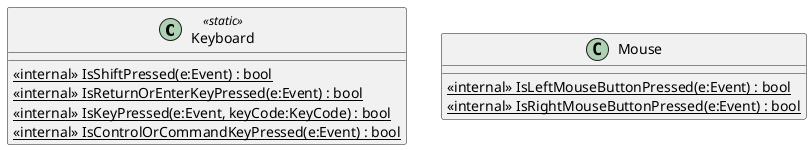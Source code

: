 @startuml
class Keyboard <<static>> {
    <<internal>> {static} IsShiftPressed(e:Event) : bool
    <<internal>> {static} IsReturnOrEnterKeyPressed(e:Event) : bool
    <<internal>> {static} IsKeyPressed(e:Event, keyCode:KeyCode) : bool
    <<internal>> {static} IsControlOrCommandKeyPressed(e:Event) : bool
}
class Mouse {
    <<internal>> {static} IsLeftMouseButtonPressed(e:Event) : bool
    <<internal>> {static} IsRightMouseButtonPressed(e:Event) : bool
}
@enduml

